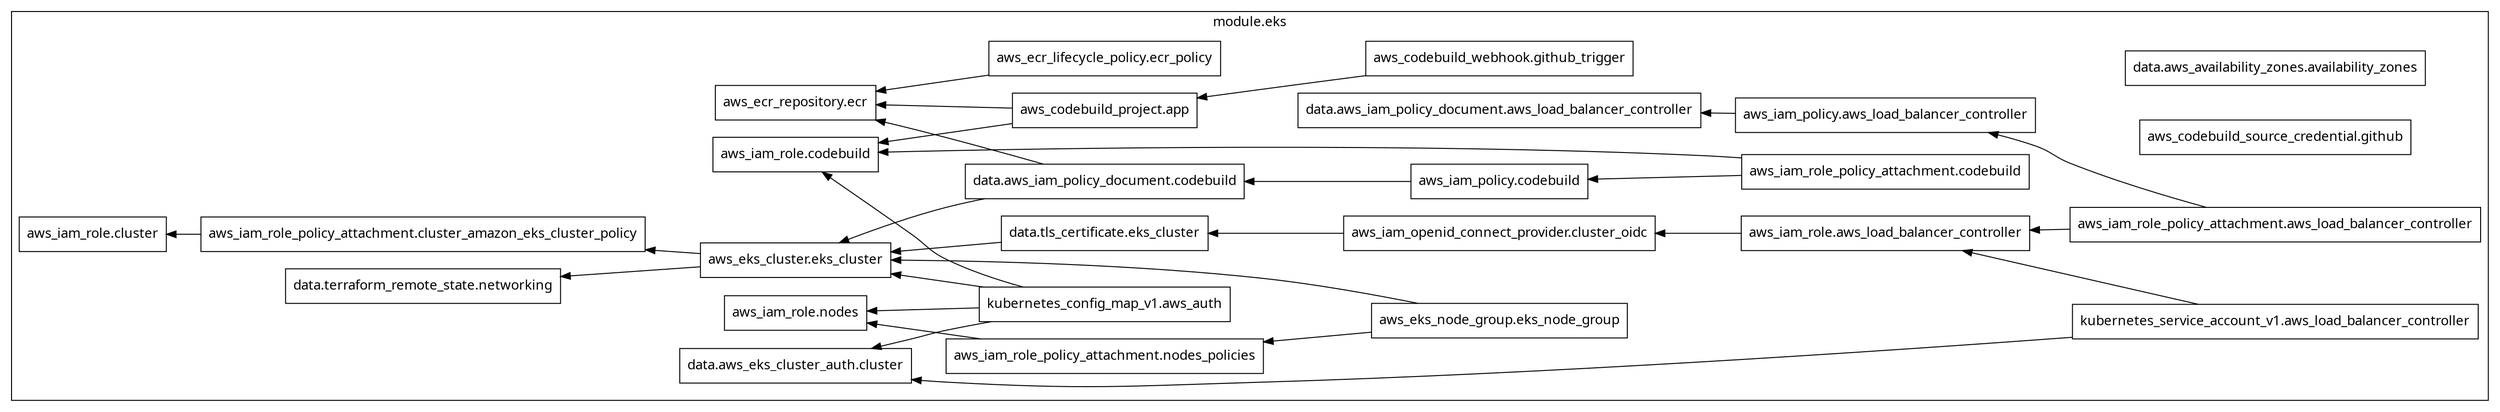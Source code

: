 digraph G {
  rankdir = "RL";
  node [shape = rect, fontname = "sans-serif"];
  subgraph "cluster_module.eks" {
    label = "module.eks"
    fontname = "sans-serif"
    "module.eks.data.aws_availability_zones.availability_zones" [label="data.aws_availability_zones.availability_zones"];
    "module.eks.data.aws_eks_cluster_auth.cluster" [label="data.aws_eks_cluster_auth.cluster"];
    "module.eks.data.aws_iam_policy_document.aws_load_balancer_controller" [label="data.aws_iam_policy_document.aws_load_balancer_controller"];
    "module.eks.data.aws_iam_policy_document.codebuild" [label="data.aws_iam_policy_document.codebuild"];
    "module.eks.data.terraform_remote_state.networking" [label="data.terraform_remote_state.networking"];
    "module.eks.data.tls_certificate.eks_cluster" [label="data.tls_certificate.eks_cluster"];
    "module.eks.aws_codebuild_project.app" [label="aws_codebuild_project.app"];
    "module.eks.aws_codebuild_source_credential.github" [label="aws_codebuild_source_credential.github"];
    "module.eks.aws_codebuild_webhook.github_trigger" [label="aws_codebuild_webhook.github_trigger"];
    "module.eks.aws_ecr_lifecycle_policy.ecr_policy" [label="aws_ecr_lifecycle_policy.ecr_policy"];
    "module.eks.aws_ecr_repository.ecr" [label="aws_ecr_repository.ecr"];
    "module.eks.aws_eks_cluster.eks_cluster" [label="aws_eks_cluster.eks_cluster"];
    "module.eks.aws_eks_node_group.eks_node_group" [label="aws_eks_node_group.eks_node_group"];
    "module.eks.aws_iam_openid_connect_provider.cluster_oidc" [label="aws_iam_openid_connect_provider.cluster_oidc"];
    "module.eks.aws_iam_policy.aws_load_balancer_controller" [label="aws_iam_policy.aws_load_balancer_controller"];
    "module.eks.aws_iam_policy.codebuild" [label="aws_iam_policy.codebuild"];
    "module.eks.aws_iam_role.aws_load_balancer_controller" [label="aws_iam_role.aws_load_balancer_controller"];
    "module.eks.aws_iam_role.cluster" [label="aws_iam_role.cluster"];
    "module.eks.aws_iam_role.codebuild" [label="aws_iam_role.codebuild"];
    "module.eks.aws_iam_role.nodes" [label="aws_iam_role.nodes"];
    "module.eks.aws_iam_role_policy_attachment.aws_load_balancer_controller" [label="aws_iam_role_policy_attachment.aws_load_balancer_controller"];
    "module.eks.aws_iam_role_policy_attachment.cluster_amazon_eks_cluster_policy" [label="aws_iam_role_policy_attachment.cluster_amazon_eks_cluster_policy"];
    "module.eks.aws_iam_role_policy_attachment.codebuild" [label="aws_iam_role_policy_attachment.codebuild"];
    "module.eks.aws_iam_role_policy_attachment.nodes_policies" [label="aws_iam_role_policy_attachment.nodes_policies"];
    "module.eks.kubernetes_config_map_v1.aws_auth" [label="kubernetes_config_map_v1.aws_auth"];
    "module.eks.kubernetes_service_account_v1.aws_load_balancer_controller" [label="kubernetes_service_account_v1.aws_load_balancer_controller"];
  }
  "module.eks.data.aws_iam_policy_document.codebuild" -> "module.eks.aws_ecr_repository.ecr";
  "module.eks.data.aws_iam_policy_document.codebuild" -> "module.eks.aws_eks_cluster.eks_cluster";
  "module.eks.data.tls_certificate.eks_cluster" -> "module.eks.aws_eks_cluster.eks_cluster";
  "module.eks.aws_codebuild_project.app" -> "module.eks.aws_ecr_repository.ecr";
  "module.eks.aws_codebuild_project.app" -> "module.eks.aws_iam_role.codebuild";
  "module.eks.aws_codebuild_webhook.github_trigger" -> "module.eks.aws_codebuild_project.app";
  "module.eks.aws_ecr_lifecycle_policy.ecr_policy" -> "module.eks.aws_ecr_repository.ecr";
  "module.eks.aws_eks_cluster.eks_cluster" -> "module.eks.data.terraform_remote_state.networking";
  "module.eks.aws_eks_cluster.eks_cluster" -> "module.eks.aws_iam_role_policy_attachment.cluster_amazon_eks_cluster_policy";
  "module.eks.aws_eks_node_group.eks_node_group" -> "module.eks.aws_eks_cluster.eks_cluster";
  "module.eks.aws_eks_node_group.eks_node_group" -> "module.eks.aws_iam_role_policy_attachment.nodes_policies";
  "module.eks.aws_iam_openid_connect_provider.cluster_oidc" -> "module.eks.data.tls_certificate.eks_cluster";
  "module.eks.aws_iam_policy.aws_load_balancer_controller" -> "module.eks.data.aws_iam_policy_document.aws_load_balancer_controller";
  "module.eks.aws_iam_policy.codebuild" -> "module.eks.data.aws_iam_policy_document.codebuild";
  "module.eks.aws_iam_role.aws_load_balancer_controller" -> "module.eks.aws_iam_openid_connect_provider.cluster_oidc";
  "module.eks.aws_iam_role_policy_attachment.aws_load_balancer_controller" -> "module.eks.aws_iam_policy.aws_load_balancer_controller";
  "module.eks.aws_iam_role_policy_attachment.aws_load_balancer_controller" -> "module.eks.aws_iam_role.aws_load_balancer_controller";
  "module.eks.aws_iam_role_policy_attachment.cluster_amazon_eks_cluster_policy" -> "module.eks.aws_iam_role.cluster";
  "module.eks.aws_iam_role_policy_attachment.codebuild" -> "module.eks.aws_iam_policy.codebuild";
  "module.eks.aws_iam_role_policy_attachment.codebuild" -> "module.eks.aws_iam_role.codebuild";
  "module.eks.aws_iam_role_policy_attachment.nodes_policies" -> "module.eks.aws_iam_role.nodes";
  "module.eks.kubernetes_config_map_v1.aws_auth" -> "module.eks.data.aws_eks_cluster_auth.cluster";
  "module.eks.kubernetes_config_map_v1.aws_auth" -> "module.eks.aws_eks_cluster.eks_cluster";
  "module.eks.kubernetes_config_map_v1.aws_auth" -> "module.eks.aws_iam_role.codebuild";
  "module.eks.kubernetes_config_map_v1.aws_auth" -> "module.eks.aws_iam_role.nodes";
  "module.eks.kubernetes_service_account_v1.aws_load_balancer_controller" -> "module.eks.data.aws_eks_cluster_auth.cluster";
  "module.eks.kubernetes_service_account_v1.aws_load_balancer_controller" -> "module.eks.aws_iam_role.aws_load_balancer_controller";
}
